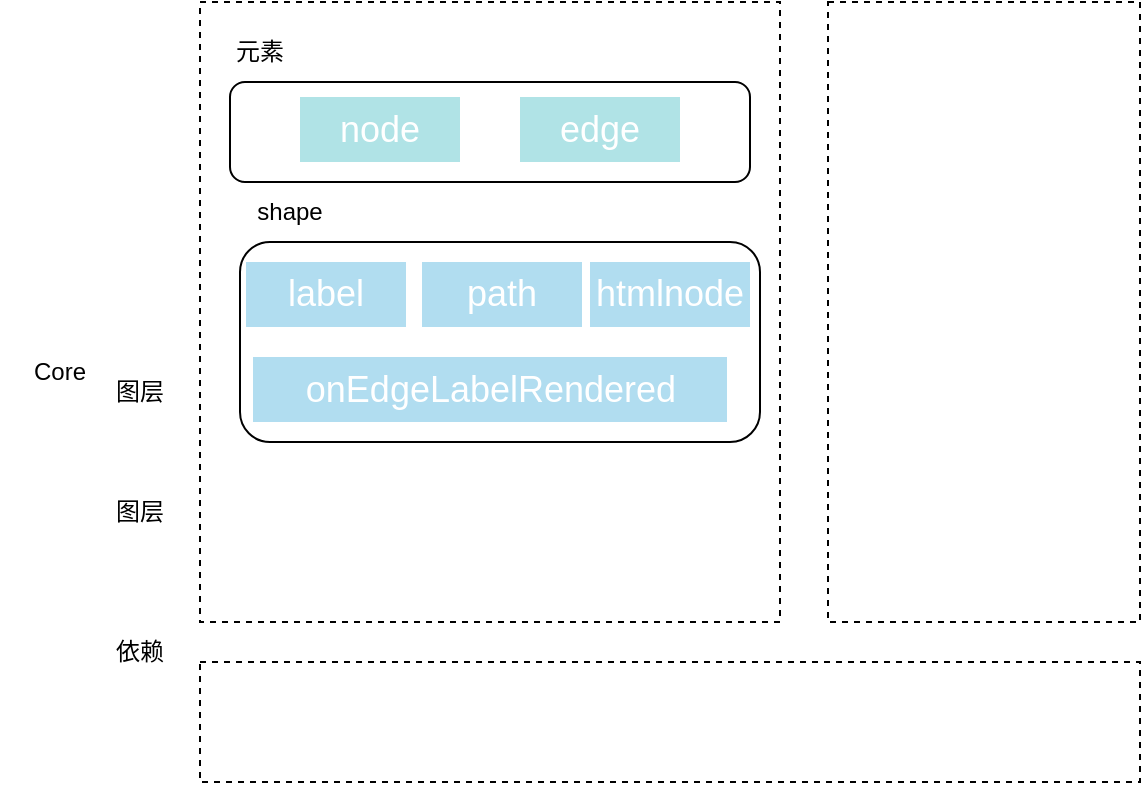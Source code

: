 <mxfile version="18.1.3" type="github">
  <diagram id="KgTZe7TDVKkH47U0eg2O" name="第 1 页">
    <mxGraphModel dx="946" dy="589" grid="1" gridSize="10" guides="1" tooltips="1" connect="1" arrows="1" fold="1" page="1" pageScale="1" pageWidth="827" pageHeight="1169" math="0" shadow="0">
      <root>
        <mxCell id="0" />
        <mxCell id="1" parent="0" />
        <mxCell id="St1dZ2Wu17gR7gDEBpYE-14" value="" style="rounded=0;whiteSpace=wrap;html=1;fillColor=none;dashed=1;" vertex="1" parent="1">
          <mxGeometry x="100" y="390" width="290" height="310" as="geometry" />
        </mxCell>
        <mxCell id="St1dZ2Wu17gR7gDEBpYE-4" value="元素" style="text;html=1;strokeColor=none;fillColor=none;align=center;verticalAlign=middle;whiteSpace=wrap;rounded=0;dashed=1;" vertex="1" parent="1">
          <mxGeometry x="100" y="400" width="60" height="30" as="geometry" />
        </mxCell>
        <mxCell id="St1dZ2Wu17gR7gDEBpYE-5" value="shape" style="text;html=1;strokeColor=none;fillColor=none;align=center;verticalAlign=middle;whiteSpace=wrap;rounded=0;dashed=1;" vertex="1" parent="1">
          <mxGeometry x="115" y="480" width="60" height="30" as="geometry" />
        </mxCell>
        <mxCell id="St1dZ2Wu17gR7gDEBpYE-6" value="图层" style="text;html=1;strokeColor=none;fillColor=none;align=center;verticalAlign=middle;whiteSpace=wrap;rounded=0;dashed=1;" vertex="1" parent="1">
          <mxGeometry x="40" y="570" width="60" height="30" as="geometry" />
        </mxCell>
        <mxCell id="St1dZ2Wu17gR7gDEBpYE-7" value="图层" style="text;html=1;strokeColor=none;fillColor=none;align=center;verticalAlign=middle;whiteSpace=wrap;rounded=0;dashed=1;" vertex="1" parent="1">
          <mxGeometry x="40" y="630" width="60" height="30" as="geometry" />
        </mxCell>
        <mxCell id="St1dZ2Wu17gR7gDEBpYE-8" style="edgeStyle=orthogonalEdgeStyle;rounded=0;orthogonalLoop=1;jettySize=auto;html=1;exitX=0.5;exitY=1;exitDx=0;exitDy=0;" edge="1" parent="1">
          <mxGeometry relative="1" as="geometry">
            <mxPoint x="212" y="460" as="sourcePoint" />
            <mxPoint x="212" y="460" as="targetPoint" />
          </mxGeometry>
        </mxCell>
        <mxCell id="St1dZ2Wu17gR7gDEBpYE-11" value="Core" style="text;html=1;strokeColor=none;fillColor=none;align=center;verticalAlign=middle;whiteSpace=wrap;rounded=0;dashed=1;" vertex="1" parent="1">
          <mxGeometry y="560" width="60" height="30" as="geometry" />
        </mxCell>
        <mxCell id="St1dZ2Wu17gR7gDEBpYE-12" value="依赖" style="text;html=1;strokeColor=none;fillColor=none;align=center;verticalAlign=middle;whiteSpace=wrap;rounded=0;dashed=1;" vertex="1" parent="1">
          <mxGeometry x="40" y="700" width="60" height="30" as="geometry" />
        </mxCell>
        <mxCell id="St1dZ2Wu17gR7gDEBpYE-15" value="" style="rounded=0;whiteSpace=wrap;html=1;fillColor=none;dashed=1;" vertex="1" parent="1">
          <mxGeometry x="414" y="390" width="156" height="310" as="geometry" />
        </mxCell>
        <mxCell id="St1dZ2Wu17gR7gDEBpYE-16" value="" style="rounded=0;whiteSpace=wrap;html=1;fillColor=none;dashed=1;" vertex="1" parent="1">
          <mxGeometry x="100" y="720" width="470" height="60" as="geometry" />
        </mxCell>
        <mxCell id="St1dZ2Wu17gR7gDEBpYE-18" value="" style="rounded=1;whiteSpace=wrap;html=1;fillColor=none;" vertex="1" parent="1">
          <mxGeometry x="115" y="430" width="260" height="50" as="geometry" />
        </mxCell>
        <mxCell id="St1dZ2Wu17gR7gDEBpYE-20" value="&lt;font style=&quot;font-size: 18px;&quot; color=&quot;#ffffff&quot;&gt;node&lt;/font&gt;" style="rounded=0;whiteSpace=wrap;html=1;fillColor=#b0e3e6;strokeColor=none;" vertex="1" parent="1">
          <mxGeometry x="150" y="437.5" width="80" height="32.5" as="geometry" />
        </mxCell>
        <mxCell id="St1dZ2Wu17gR7gDEBpYE-21" value="&lt;font style=&quot;font-size: 18px;&quot; color=&quot;#ffffff&quot;&gt;edge&lt;/font&gt;" style="rounded=0;whiteSpace=wrap;html=1;fillColor=#b0e3e6;strokeColor=none;" vertex="1" parent="1">
          <mxGeometry x="260" y="437.5" width="80" height="32.5" as="geometry" />
        </mxCell>
        <mxCell id="St1dZ2Wu17gR7gDEBpYE-22" value="" style="rounded=1;whiteSpace=wrap;html=1;fillColor=none;" vertex="1" parent="1">
          <mxGeometry x="120" y="510" width="260" height="100" as="geometry" />
        </mxCell>
        <mxCell id="St1dZ2Wu17gR7gDEBpYE-23" value="&lt;font style=&quot;font-size: 18px;&quot; color=&quot;#ffffff&quot;&gt;label&lt;/font&gt;" style="rounded=0;whiteSpace=wrap;html=1;fillColor=#b1ddf0;strokeColor=none;" vertex="1" parent="1">
          <mxGeometry x="123" y="520" width="80" height="32.5" as="geometry" />
        </mxCell>
        <mxCell id="St1dZ2Wu17gR7gDEBpYE-25" value="&lt;font style=&quot;font-size: 18px;&quot; color=&quot;#ffffff&quot;&gt;path&lt;/font&gt;" style="rounded=0;whiteSpace=wrap;html=1;fillColor=#b1ddf0;strokeColor=none;" vertex="1" parent="1">
          <mxGeometry x="211" y="520" width="80" height="32.5" as="geometry" />
        </mxCell>
        <mxCell id="St1dZ2Wu17gR7gDEBpYE-26" value="&lt;font style=&quot;font-size: 18px;&quot; color=&quot;#ffffff&quot;&gt;htmlnode&lt;/font&gt;" style="rounded=0;whiteSpace=wrap;html=1;fillColor=#b1ddf0;strokeColor=none;" vertex="1" parent="1">
          <mxGeometry x="295" y="520" width="80" height="32.5" as="geometry" />
        </mxCell>
        <mxCell id="St1dZ2Wu17gR7gDEBpYE-27" value="&lt;div class=&quot;lake-content&quot;&gt;&lt;span class=&quot;ne-text&quot;&gt;&lt;font color=&quot;#ffffff&quot; style=&quot;font-size: 18px;&quot;&gt;onEdgeLabelRendered&lt;/font&gt;&lt;/span&gt;&lt;/div&gt;" style="rounded=0;whiteSpace=wrap;html=1;fillColor=#b1ddf0;strokeColor=none;" vertex="1" parent="1">
          <mxGeometry x="126.5" y="567.5" width="237" height="32.5" as="geometry" />
        </mxCell>
      </root>
    </mxGraphModel>
  </diagram>
</mxfile>

